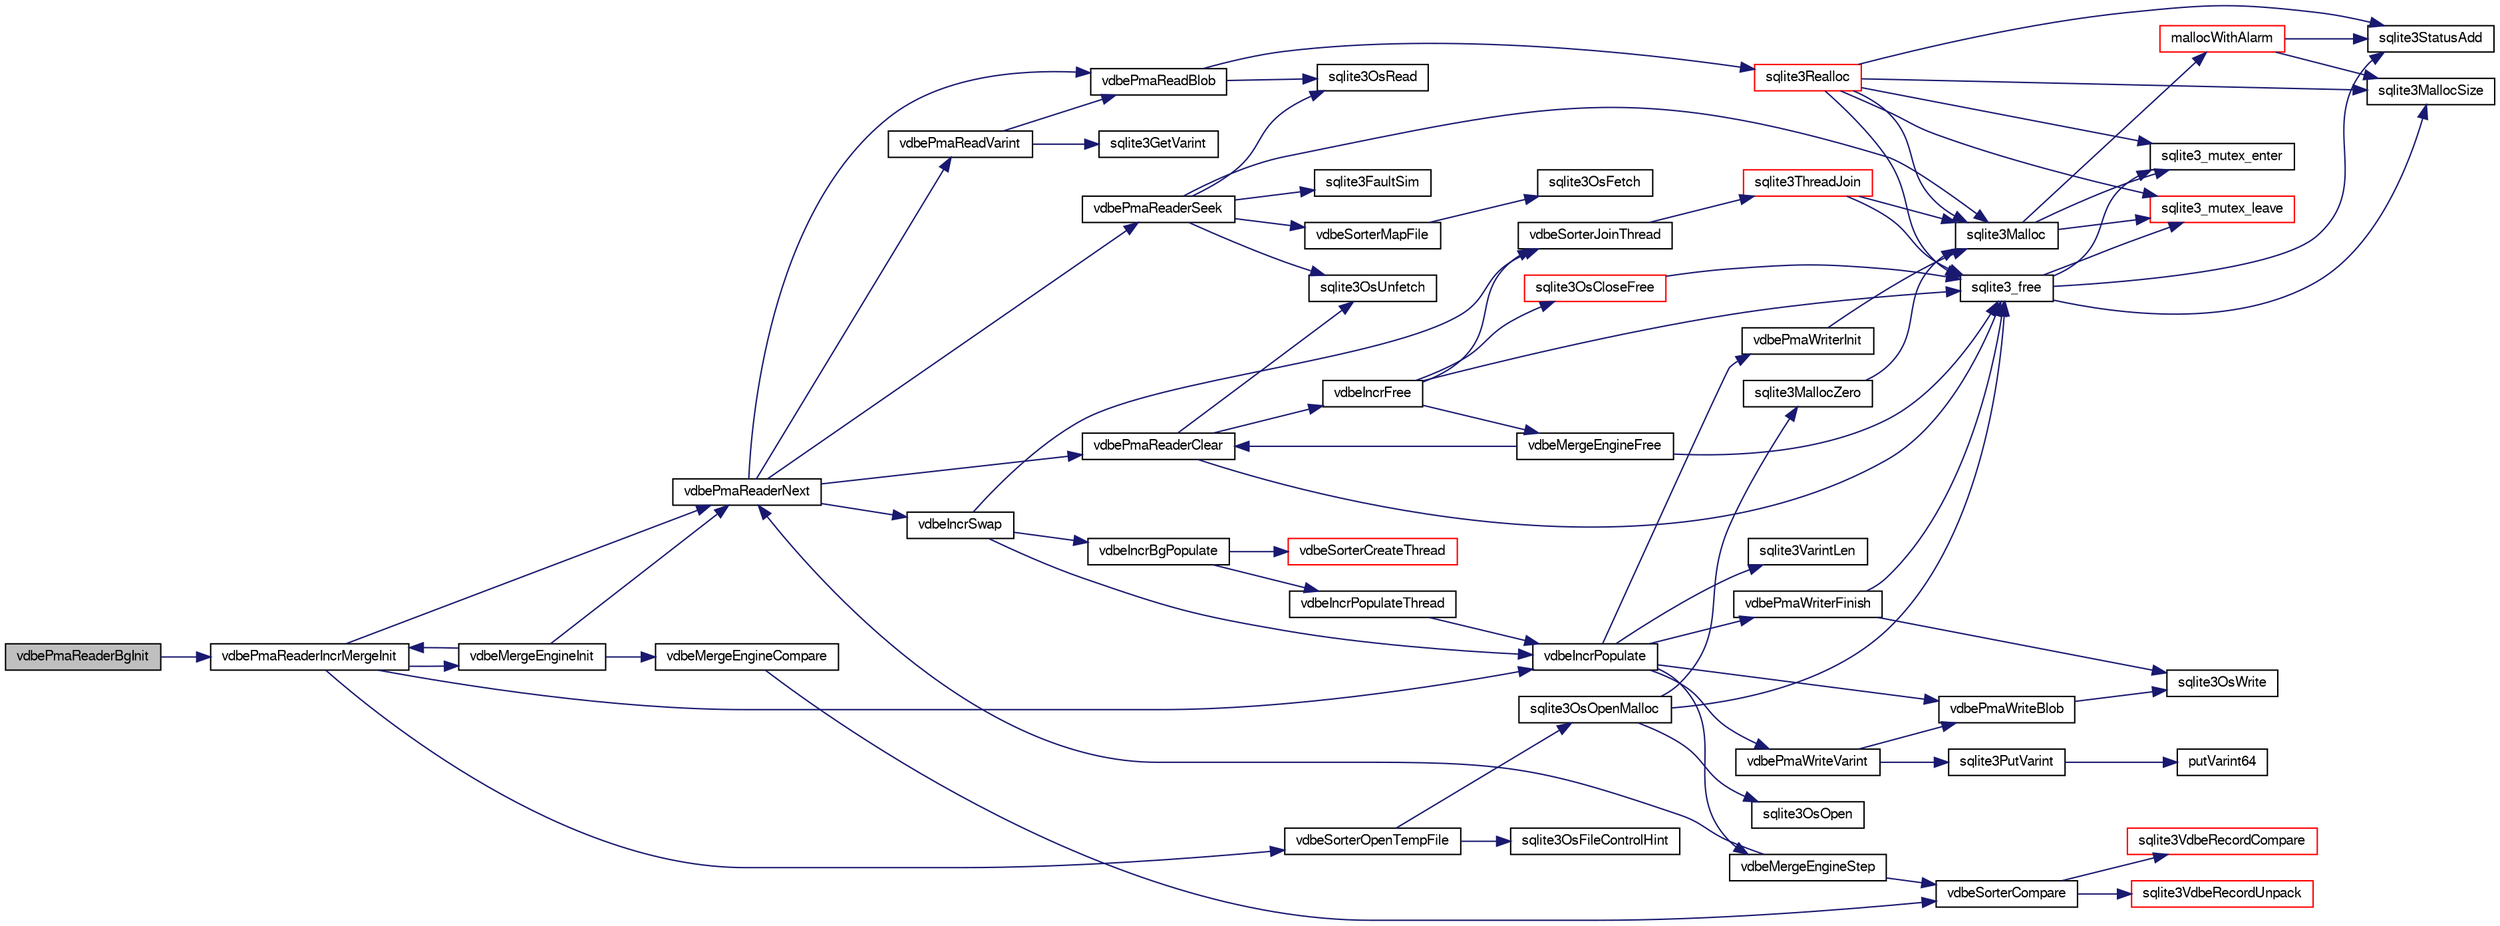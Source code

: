 digraph "vdbePmaReaderBgInit"
{
  edge [fontname="FreeSans",fontsize="10",labelfontname="FreeSans",labelfontsize="10"];
  node [fontname="FreeSans",fontsize="10",shape=record];
  rankdir="LR";
  Node870953 [label="vdbePmaReaderBgInit",height=0.2,width=0.4,color="black", fillcolor="grey75", style="filled", fontcolor="black"];
  Node870953 -> Node870954 [color="midnightblue",fontsize="10",style="solid",fontname="FreeSans"];
  Node870954 [label="vdbePmaReaderIncrMergeInit",height=0.2,width=0.4,color="black", fillcolor="white", style="filled",URL="$sqlite3_8c.html#a8174970251c49119bb287029eb1d3aed"];
  Node870954 -> Node870955 [color="midnightblue",fontsize="10",style="solid",fontname="FreeSans"];
  Node870955 [label="vdbeMergeEngineInit",height=0.2,width=0.4,color="black", fillcolor="white", style="filled",URL="$sqlite3_8c.html#aa3c8bfc9bbc60c4bc1402369750c8c1f"];
  Node870955 -> Node870956 [color="midnightblue",fontsize="10",style="solid",fontname="FreeSans"];
  Node870956 [label="vdbePmaReaderNext",height=0.2,width=0.4,color="black", fillcolor="white", style="filled",URL="$sqlite3_8c.html#af63a38a01ef1374e7a717f83c2ccf648"];
  Node870956 -> Node870957 [color="midnightblue",fontsize="10",style="solid",fontname="FreeSans"];
  Node870957 [label="vdbeIncrSwap",height=0.2,width=0.4,color="black", fillcolor="white", style="filled",URL="$sqlite3_8c.html#a8f7f6718c318c3268d28964e2b983225"];
  Node870957 -> Node870958 [color="midnightblue",fontsize="10",style="solid",fontname="FreeSans"];
  Node870958 [label="vdbeSorterJoinThread",height=0.2,width=0.4,color="black", fillcolor="white", style="filled",URL="$sqlite3_8c.html#a4e60b28b8975e8e1e4fa2059c12561f0"];
  Node870958 -> Node870959 [color="midnightblue",fontsize="10",style="solid",fontname="FreeSans"];
  Node870959 [label="sqlite3ThreadJoin",height=0.2,width=0.4,color="red", fillcolor="white", style="filled",URL="$sqlite3_8c.html#a5d675a90f2ab38ee6ca70a0a6345e225"];
  Node870959 -> Node870960 [color="midnightblue",fontsize="10",style="solid",fontname="FreeSans"];
  Node870960 [label="sqlite3_free",height=0.2,width=0.4,color="black", fillcolor="white", style="filled",URL="$sqlite3_8c.html#a6552349e36a8a691af5487999ab09519"];
  Node870960 -> Node870961 [color="midnightblue",fontsize="10",style="solid",fontname="FreeSans"];
  Node870961 [label="sqlite3_mutex_enter",height=0.2,width=0.4,color="black", fillcolor="white", style="filled",URL="$sqlite3_8c.html#a1c12cde690bd89f104de5cbad12a6bf5"];
  Node870960 -> Node870962 [color="midnightblue",fontsize="10",style="solid",fontname="FreeSans"];
  Node870962 [label="sqlite3StatusAdd",height=0.2,width=0.4,color="black", fillcolor="white", style="filled",URL="$sqlite3_8c.html#afa029f93586aeab4cc85360905dae9cd"];
  Node870960 -> Node870963 [color="midnightblue",fontsize="10",style="solid",fontname="FreeSans"];
  Node870963 [label="sqlite3MallocSize",height=0.2,width=0.4,color="black", fillcolor="white", style="filled",URL="$sqlite3_8c.html#acf5d2a5f35270bafb050bd2def576955"];
  Node870960 -> Node870964 [color="midnightblue",fontsize="10",style="solid",fontname="FreeSans"];
  Node870964 [label="sqlite3_mutex_leave",height=0.2,width=0.4,color="red", fillcolor="white", style="filled",URL="$sqlite3_8c.html#a5838d235601dbd3c1fa993555c6bcc93"];
  Node870959 -> Node870968 [color="midnightblue",fontsize="10",style="solid",fontname="FreeSans"];
  Node870968 [label="sqlite3Malloc",height=0.2,width=0.4,color="black", fillcolor="white", style="filled",URL="$sqlite3_8c.html#a361a2eaa846b1885f123abe46f5d8b2b"];
  Node870968 -> Node870961 [color="midnightblue",fontsize="10",style="solid",fontname="FreeSans"];
  Node870968 -> Node870969 [color="midnightblue",fontsize="10",style="solid",fontname="FreeSans"];
  Node870969 [label="mallocWithAlarm",height=0.2,width=0.4,color="red", fillcolor="white", style="filled",URL="$sqlite3_8c.html#ab070d5cf8e48ec8a6a43cf025d48598b"];
  Node870969 -> Node870963 [color="midnightblue",fontsize="10",style="solid",fontname="FreeSans"];
  Node870969 -> Node870962 [color="midnightblue",fontsize="10",style="solid",fontname="FreeSans"];
  Node870968 -> Node870964 [color="midnightblue",fontsize="10",style="solid",fontname="FreeSans"];
  Node870957 -> Node870973 [color="midnightblue",fontsize="10",style="solid",fontname="FreeSans"];
  Node870973 [label="vdbeIncrBgPopulate",height=0.2,width=0.4,color="black", fillcolor="white", style="filled",URL="$sqlite3_8c.html#ac7fcc18f338b99f560b8ce2ad5ced444"];
  Node870973 -> Node870974 [color="midnightblue",fontsize="10",style="solid",fontname="FreeSans"];
  Node870974 [label="vdbeSorterCreateThread",height=0.2,width=0.4,color="red", fillcolor="white", style="filled",URL="$sqlite3_8c.html#a720f35765c34e9002b126082c44271bb"];
  Node870973 -> Node870975 [color="midnightblue",fontsize="10",style="solid",fontname="FreeSans"];
  Node870975 [label="vdbeIncrPopulateThread",height=0.2,width=0.4,color="black", fillcolor="white", style="filled",URL="$sqlite3_8c.html#ae7c977e9bc712052464f45c67e95847b"];
  Node870975 -> Node870976 [color="midnightblue",fontsize="10",style="solid",fontname="FreeSans"];
  Node870976 [label="vdbeIncrPopulate",height=0.2,width=0.4,color="black", fillcolor="white", style="filled",URL="$sqlite3_8c.html#a157a9f79260999f8f5f336d246f7b1bd"];
  Node870976 -> Node870977 [color="midnightblue",fontsize="10",style="solid",fontname="FreeSans"];
  Node870977 [label="vdbePmaWriterInit",height=0.2,width=0.4,color="black", fillcolor="white", style="filled",URL="$sqlite3_8c.html#add2341e0ef2818676d3e8e2245c26444"];
  Node870977 -> Node870968 [color="midnightblue",fontsize="10",style="solid",fontname="FreeSans"];
  Node870976 -> Node870978 [color="midnightblue",fontsize="10",style="solid",fontname="FreeSans"];
  Node870978 [label="sqlite3VarintLen",height=0.2,width=0.4,color="black", fillcolor="white", style="filled",URL="$sqlite3_8c.html#a7ef2f973d52f5d21b856d4bed6bb1fec"];
  Node870976 -> Node870979 [color="midnightblue",fontsize="10",style="solid",fontname="FreeSans"];
  Node870979 [label="vdbePmaWriteVarint",height=0.2,width=0.4,color="black", fillcolor="white", style="filled",URL="$sqlite3_8c.html#aad57491b31c37e673a40a35d7129777b"];
  Node870979 -> Node870980 [color="midnightblue",fontsize="10",style="solid",fontname="FreeSans"];
  Node870980 [label="sqlite3PutVarint",height=0.2,width=0.4,color="black", fillcolor="white", style="filled",URL="$sqlite3_8c.html#a89360605369969b4b3d6a9067c648d14"];
  Node870980 -> Node870981 [color="midnightblue",fontsize="10",style="solid",fontname="FreeSans"];
  Node870981 [label="putVarint64",height=0.2,width=0.4,color="black", fillcolor="white", style="filled",URL="$sqlite3_8c.html#a96ae471c96f39c74e9eb9f56781634e0"];
  Node870979 -> Node870982 [color="midnightblue",fontsize="10",style="solid",fontname="FreeSans"];
  Node870982 [label="vdbePmaWriteBlob",height=0.2,width=0.4,color="black", fillcolor="white", style="filled",URL="$sqlite3_8c.html#ab86066e4f912cd54aac5cbdb550c6e73"];
  Node870982 -> Node870983 [color="midnightblue",fontsize="10",style="solid",fontname="FreeSans"];
  Node870983 [label="sqlite3OsWrite",height=0.2,width=0.4,color="black", fillcolor="white", style="filled",URL="$sqlite3_8c.html#a1eea7ec327af84c05b4dd4cc075a537f"];
  Node870976 -> Node870982 [color="midnightblue",fontsize="10",style="solid",fontname="FreeSans"];
  Node870976 -> Node870984 [color="midnightblue",fontsize="10",style="solid",fontname="FreeSans"];
  Node870984 [label="vdbeMergeEngineStep",height=0.2,width=0.4,color="black", fillcolor="white", style="filled",URL="$sqlite3_8c.html#a36af2b5bd30bb2d097a185ce7b349aed"];
  Node870984 -> Node870956 [color="midnightblue",fontsize="10",style="solid",fontname="FreeSans"];
  Node870984 -> Node870985 [color="midnightblue",fontsize="10",style="solid",fontname="FreeSans"];
  Node870985 [label="vdbeSorterCompare",height=0.2,width=0.4,color="black", fillcolor="white", style="filled",URL="$sqlite3_8c.html#a26a68c900e02f2594095fbb9847bcfcb"];
  Node870985 -> Node870986 [color="midnightblue",fontsize="10",style="solid",fontname="FreeSans"];
  Node870986 [label="sqlite3VdbeRecordUnpack",height=0.2,width=0.4,color="red", fillcolor="white", style="filled",URL="$sqlite3_8c.html#a33dc4e6ab8c683f8c42b357da66328a0"];
  Node870985 -> Node871260 [color="midnightblue",fontsize="10",style="solid",fontname="FreeSans"];
  Node871260 [label="sqlite3VdbeRecordCompare",height=0.2,width=0.4,color="red", fillcolor="white", style="filled",URL="$sqlite3_8c.html#a58c98706c7f8dd49c401c05bfe4932da"];
  Node870976 -> Node871263 [color="midnightblue",fontsize="10",style="solid",fontname="FreeSans"];
  Node871263 [label="vdbePmaWriterFinish",height=0.2,width=0.4,color="black", fillcolor="white", style="filled",URL="$sqlite3_8c.html#ad505e23bce1b9c21dedf010601199641"];
  Node871263 -> Node870983 [color="midnightblue",fontsize="10",style="solid",fontname="FreeSans"];
  Node871263 -> Node870960 [color="midnightblue",fontsize="10",style="solid",fontname="FreeSans"];
  Node870957 -> Node870976 [color="midnightblue",fontsize="10",style="solid",fontname="FreeSans"];
  Node870956 -> Node871264 [color="midnightblue",fontsize="10",style="solid",fontname="FreeSans"];
  Node871264 [label="vdbePmaReaderSeek",height=0.2,width=0.4,color="black", fillcolor="white", style="filled",URL="$sqlite3_8c.html#a2a5cefd3f6bc43af80ad2be35b2528d7"];
  Node871264 -> Node871265 [color="midnightblue",fontsize="10",style="solid",fontname="FreeSans"];
  Node871265 [label="sqlite3FaultSim",height=0.2,width=0.4,color="black", fillcolor="white", style="filled",URL="$sqlite3_8c.html#a609068924de458ce924b87b332d8d67b"];
  Node871264 -> Node871266 [color="midnightblue",fontsize="10",style="solid",fontname="FreeSans"];
  Node871266 [label="sqlite3OsUnfetch",height=0.2,width=0.4,color="black", fillcolor="white", style="filled",URL="$sqlite3_8c.html#abc0da72cb8b8989cf8708b572fe5fef4"];
  Node871264 -> Node871267 [color="midnightblue",fontsize="10",style="solid",fontname="FreeSans"];
  Node871267 [label="vdbeSorterMapFile",height=0.2,width=0.4,color="black", fillcolor="white", style="filled",URL="$sqlite3_8c.html#a610ddce0887ef6fbde17a840a1cb31bc"];
  Node871267 -> Node871268 [color="midnightblue",fontsize="10",style="solid",fontname="FreeSans"];
  Node871268 [label="sqlite3OsFetch",height=0.2,width=0.4,color="black", fillcolor="white", style="filled",URL="$sqlite3_8c.html#ab5b9137b375d5d8a8c216a644056cba7"];
  Node871264 -> Node870968 [color="midnightblue",fontsize="10",style="solid",fontname="FreeSans"];
  Node871264 -> Node871269 [color="midnightblue",fontsize="10",style="solid",fontname="FreeSans"];
  Node871269 [label="sqlite3OsRead",height=0.2,width=0.4,color="black", fillcolor="white", style="filled",URL="$sqlite3_8c.html#a98ef6b5ed82299d2efc0b5f9e41c877d"];
  Node870956 -> Node871270 [color="midnightblue",fontsize="10",style="solid",fontname="FreeSans"];
  Node871270 [label="vdbePmaReaderClear",height=0.2,width=0.4,color="black", fillcolor="white", style="filled",URL="$sqlite3_8c.html#ae4ef2e668d3028e75343e65046d42a2d"];
  Node871270 -> Node870960 [color="midnightblue",fontsize="10",style="solid",fontname="FreeSans"];
  Node871270 -> Node871266 [color="midnightblue",fontsize="10",style="solid",fontname="FreeSans"];
  Node871270 -> Node871271 [color="midnightblue",fontsize="10",style="solid",fontname="FreeSans"];
  Node871271 [label="vdbeIncrFree",height=0.2,width=0.4,color="black", fillcolor="white", style="filled",URL="$sqlite3_8c.html#a2cf58de324cfc3b315c058575986bbee"];
  Node871271 -> Node870958 [color="midnightblue",fontsize="10",style="solid",fontname="FreeSans"];
  Node871271 -> Node871272 [color="midnightblue",fontsize="10",style="solid",fontname="FreeSans"];
  Node871272 [label="sqlite3OsCloseFree",height=0.2,width=0.4,color="red", fillcolor="white", style="filled",URL="$sqlite3_8c.html#a55e2ac414d354ed16d51e9fb500e21df"];
  Node871272 -> Node870960 [color="midnightblue",fontsize="10",style="solid",fontname="FreeSans"];
  Node871271 -> Node871274 [color="midnightblue",fontsize="10",style="solid",fontname="FreeSans"];
  Node871274 [label="vdbeMergeEngineFree",height=0.2,width=0.4,color="black", fillcolor="white", style="filled",URL="$sqlite3_8c.html#a6cb59e7106205b62881f202786177310"];
  Node871274 -> Node871270 [color="midnightblue",fontsize="10",style="solid",fontname="FreeSans"];
  Node871274 -> Node870960 [color="midnightblue",fontsize="10",style="solid",fontname="FreeSans"];
  Node871271 -> Node870960 [color="midnightblue",fontsize="10",style="solid",fontname="FreeSans"];
  Node870956 -> Node871275 [color="midnightblue",fontsize="10",style="solid",fontname="FreeSans"];
  Node871275 [label="vdbePmaReadVarint",height=0.2,width=0.4,color="black", fillcolor="white", style="filled",URL="$sqlite3_8c.html#a230651a7f4509d1a0e6059c8cd9cca12"];
  Node871275 -> Node871276 [color="midnightblue",fontsize="10",style="solid",fontname="FreeSans"];
  Node871276 [label="sqlite3GetVarint",height=0.2,width=0.4,color="black", fillcolor="white", style="filled",URL="$sqlite3_8c.html#aaac8f2be1601dacf4195ac5d92380533"];
  Node871275 -> Node871277 [color="midnightblue",fontsize="10",style="solid",fontname="FreeSans"];
  Node871277 [label="vdbePmaReadBlob",height=0.2,width=0.4,color="black", fillcolor="white", style="filled",URL="$sqlite3_8c.html#a304cb013c04dad8db7d758f6ed5cd3f5"];
  Node871277 -> Node871269 [color="midnightblue",fontsize="10",style="solid",fontname="FreeSans"];
  Node871277 -> Node871043 [color="midnightblue",fontsize="10",style="solid",fontname="FreeSans"];
  Node871043 [label="sqlite3Realloc",height=0.2,width=0.4,color="red", fillcolor="white", style="filled",URL="$sqlite3_8c.html#ad53aefdfc088f622e23ffe838201fe22"];
  Node871043 -> Node870968 [color="midnightblue",fontsize="10",style="solid",fontname="FreeSans"];
  Node871043 -> Node870960 [color="midnightblue",fontsize="10",style="solid",fontname="FreeSans"];
  Node871043 -> Node870963 [color="midnightblue",fontsize="10",style="solid",fontname="FreeSans"];
  Node871043 -> Node870961 [color="midnightblue",fontsize="10",style="solid",fontname="FreeSans"];
  Node871043 -> Node870962 [color="midnightblue",fontsize="10",style="solid",fontname="FreeSans"];
  Node871043 -> Node870964 [color="midnightblue",fontsize="10",style="solid",fontname="FreeSans"];
  Node870956 -> Node871277 [color="midnightblue",fontsize="10",style="solid",fontname="FreeSans"];
  Node870955 -> Node870954 [color="midnightblue",fontsize="10",style="solid",fontname="FreeSans"];
  Node870955 -> Node871278 [color="midnightblue",fontsize="10",style="solid",fontname="FreeSans"];
  Node871278 [label="vdbeMergeEngineCompare",height=0.2,width=0.4,color="black", fillcolor="white", style="filled",URL="$sqlite3_8c.html#a828af0ac9092cfce3a40e78e66dd0039"];
  Node871278 -> Node870985 [color="midnightblue",fontsize="10",style="solid",fontname="FreeSans"];
  Node870954 -> Node871279 [color="midnightblue",fontsize="10",style="solid",fontname="FreeSans"];
  Node871279 [label="vdbeSorterOpenTempFile",height=0.2,width=0.4,color="black", fillcolor="white", style="filled",URL="$sqlite3_8c.html#a9fd9444b3357460ec17dcd8478ecbcaa"];
  Node871279 -> Node871280 [color="midnightblue",fontsize="10",style="solid",fontname="FreeSans"];
  Node871280 [label="sqlite3OsOpenMalloc",height=0.2,width=0.4,color="black", fillcolor="white", style="filled",URL="$sqlite3_8c.html#a4dc767ca46426d6ffc5fa54d96a80cd2"];
  Node871280 -> Node871016 [color="midnightblue",fontsize="10",style="solid",fontname="FreeSans"];
  Node871016 [label="sqlite3MallocZero",height=0.2,width=0.4,color="black", fillcolor="white", style="filled",URL="$sqlite3_8c.html#ab3e07a30b9b5471f9f5e8f9cb7229934"];
  Node871016 -> Node870968 [color="midnightblue",fontsize="10",style="solid",fontname="FreeSans"];
  Node871280 -> Node871281 [color="midnightblue",fontsize="10",style="solid",fontname="FreeSans"];
  Node871281 [label="sqlite3OsOpen",height=0.2,width=0.4,color="black", fillcolor="white", style="filled",URL="$sqlite3_8c.html#a12a1f3451e28f9cecd19cf0bb4f8f416"];
  Node871280 -> Node870960 [color="midnightblue",fontsize="10",style="solid",fontname="FreeSans"];
  Node871279 -> Node871282 [color="midnightblue",fontsize="10",style="solid",fontname="FreeSans"];
  Node871282 [label="sqlite3OsFileControlHint",height=0.2,width=0.4,color="black", fillcolor="white", style="filled",URL="$sqlite3_8c.html#a63d0693fc056b088572daedace58e82f"];
  Node870954 -> Node870976 [color="midnightblue",fontsize="10",style="solid",fontname="FreeSans"];
  Node870954 -> Node870956 [color="midnightblue",fontsize="10",style="solid",fontname="FreeSans"];
}

